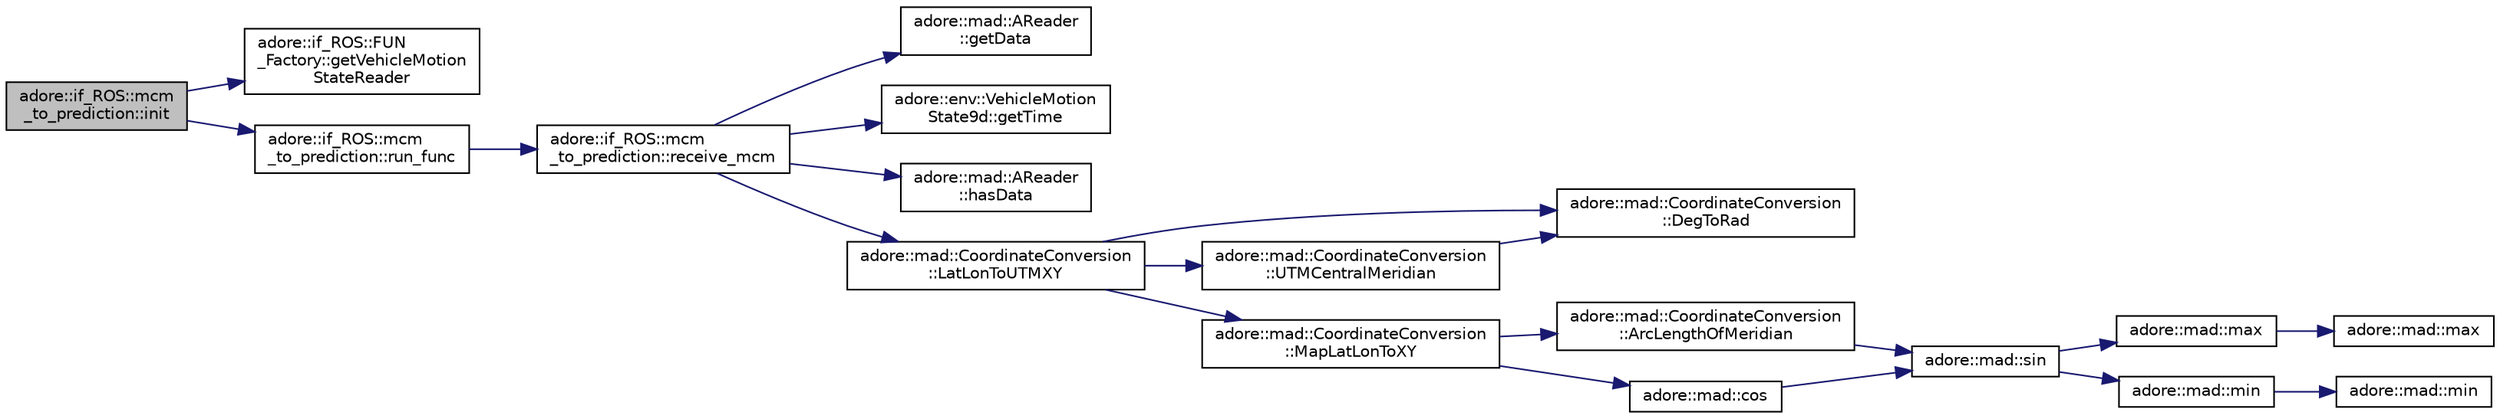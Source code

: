 digraph "adore::if_ROS::mcm_to_prediction::init"
{
 // LATEX_PDF_SIZE
  edge [fontname="Helvetica",fontsize="10",labelfontname="Helvetica",labelfontsize="10"];
  node [fontname="Helvetica",fontsize="10",shape=record];
  rankdir="LR";
  Node1 [label="adore::if_ROS::mcm\l_to_prediction::init",height=0.2,width=0.4,color="black", fillcolor="grey75", style="filled", fontcolor="black",tooltip=" "];
  Node1 -> Node2 [color="midnightblue",fontsize="10",style="solid",fontname="Helvetica"];
  Node2 [label="adore::if_ROS::FUN\l_Factory::getVehicleMotion\lStateReader",height=0.2,width=0.4,color="black", fillcolor="white", style="filled",URL="$classadore_1_1if__ROS_1_1FUN__Factory.html#afec926e57b70c1cd9768ad86ef66f87b",tooltip=" "];
  Node1 -> Node3 [color="midnightblue",fontsize="10",style="solid",fontname="Helvetica"];
  Node3 [label="adore::if_ROS::mcm\l_to_prediction::run_func",height=0.2,width=0.4,color="black", fillcolor="white", style="filled",URL="$classadore_1_1if__ROS_1_1mcm__to__prediction.html#a1df1a60d91f85c0002dbe03e0309454d",tooltip=" "];
  Node3 -> Node4 [color="midnightblue",fontsize="10",style="solid",fontname="Helvetica"];
  Node4 [label="adore::if_ROS::mcm\l_to_prediction::receive_mcm",height=0.2,width=0.4,color="black", fillcolor="white", style="filled",URL="$classadore_1_1if__ROS_1_1mcm__to__prediction.html#a472c9fd16250a7edc7713f8451168031",tooltip=" "];
  Node4 -> Node5 [color="midnightblue",fontsize="10",style="solid",fontname="Helvetica"];
  Node5 [label="adore::mad::AReader\l::getData",height=0.2,width=0.4,color="black", fillcolor="white", style="filled",URL="$classadore_1_1mad_1_1AReader.html#a46ab7520d828d1a574365eaf8b483e29",tooltip=" "];
  Node4 -> Node6 [color="midnightblue",fontsize="10",style="solid",fontname="Helvetica"];
  Node6 [label="adore::env::VehicleMotion\lState9d::getTime",height=0.2,width=0.4,color="black", fillcolor="white", style="filled",URL="$structadore_1_1env_1_1VehicleMotionState9d.html#ae7d75a3f7d52a946f075e669832caa17",tooltip="Get the time."];
  Node4 -> Node7 [color="midnightblue",fontsize="10",style="solid",fontname="Helvetica"];
  Node7 [label="adore::mad::AReader\l::hasData",height=0.2,width=0.4,color="black", fillcolor="white", style="filled",URL="$classadore_1_1mad_1_1AReader.html#a79b8efec6ede53587ff114ae00ca8419",tooltip=" "];
  Node4 -> Node8 [color="midnightblue",fontsize="10",style="solid",fontname="Helvetica"];
  Node8 [label="adore::mad::CoordinateConversion\l::LatLonToUTMXY",height=0.2,width=0.4,color="black", fillcolor="white", style="filled",URL="$classadore_1_1mad_1_1CoordinateConversion.html#a899663416db835e4d479d05a72dbd990",tooltip=" "];
  Node8 -> Node9 [color="midnightblue",fontsize="10",style="solid",fontname="Helvetica"];
  Node9 [label="adore::mad::CoordinateConversion\l::DegToRad",height=0.2,width=0.4,color="black", fillcolor="white", style="filled",URL="$classadore_1_1mad_1_1CoordinateConversion.html#ab9b71eace7e6bb4e4d20a1c14990ffb5",tooltip=" "];
  Node8 -> Node10 [color="midnightblue",fontsize="10",style="solid",fontname="Helvetica"];
  Node10 [label="adore::mad::CoordinateConversion\l::MapLatLonToXY",height=0.2,width=0.4,color="black", fillcolor="white", style="filled",URL="$classadore_1_1mad_1_1CoordinateConversion.html#a0641f887c7240a36737b3a629918e8ed",tooltip=" "];
  Node10 -> Node11 [color="midnightblue",fontsize="10",style="solid",fontname="Helvetica"];
  Node11 [label="adore::mad::CoordinateConversion\l::ArcLengthOfMeridian",height=0.2,width=0.4,color="black", fillcolor="white", style="filled",URL="$classadore_1_1mad_1_1CoordinateConversion.html#a50d656748ad409ee3b7e5e6a51d04681",tooltip=" "];
  Node11 -> Node12 [color="midnightblue",fontsize="10",style="solid",fontname="Helvetica"];
  Node12 [label="adore::mad::sin",height=0.2,width=0.4,color="black", fillcolor="white", style="filled",URL="$namespaceadore_1_1mad.html#acec540f9bf9b6eb0e027d332d3fe5577",tooltip=" "];
  Node12 -> Node13 [color="midnightblue",fontsize="10",style="solid",fontname="Helvetica"];
  Node13 [label="adore::mad::max",height=0.2,width=0.4,color="black", fillcolor="white", style="filled",URL="$namespaceadore_1_1mad.html#adea062854ef0b105a3fdca8cf2aca945",tooltip=" "];
  Node13 -> Node14 [color="midnightblue",fontsize="10",style="solid",fontname="Helvetica"];
  Node14 [label="adore::mad::max",height=0.2,width=0.4,color="black", fillcolor="white", style="filled",URL="$namespaceadore_1_1mad.html#a618a8842fed7b9375957b1e393c58492",tooltip=" "];
  Node12 -> Node15 [color="midnightblue",fontsize="10",style="solid",fontname="Helvetica"];
  Node15 [label="adore::mad::min",height=0.2,width=0.4,color="black", fillcolor="white", style="filled",URL="$namespaceadore_1_1mad.html#ab58ecb752f9bbfe27832e0a2c0e22c2b",tooltip=" "];
  Node15 -> Node16 [color="midnightblue",fontsize="10",style="solid",fontname="Helvetica"];
  Node16 [label="adore::mad::min",height=0.2,width=0.4,color="black", fillcolor="white", style="filled",URL="$namespaceadore_1_1mad.html#ac61b79c007d1859f93a10c04272095a1",tooltip=" "];
  Node10 -> Node17 [color="midnightblue",fontsize="10",style="solid",fontname="Helvetica"];
  Node17 [label="adore::mad::cos",height=0.2,width=0.4,color="black", fillcolor="white", style="filled",URL="$namespaceadore_1_1mad.html#a70b9fe3efbb34c0f9621147e3456bfa8",tooltip=" "];
  Node17 -> Node12 [color="midnightblue",fontsize="10",style="solid",fontname="Helvetica"];
  Node8 -> Node18 [color="midnightblue",fontsize="10",style="solid",fontname="Helvetica"];
  Node18 [label="adore::mad::CoordinateConversion\l::UTMCentralMeridian",height=0.2,width=0.4,color="black", fillcolor="white", style="filled",URL="$classadore_1_1mad_1_1CoordinateConversion.html#a5e7200c1eb2c6de7c428c73e7aba116b",tooltip=" "];
  Node18 -> Node9 [color="midnightblue",fontsize="10",style="solid",fontname="Helvetica"];
}
